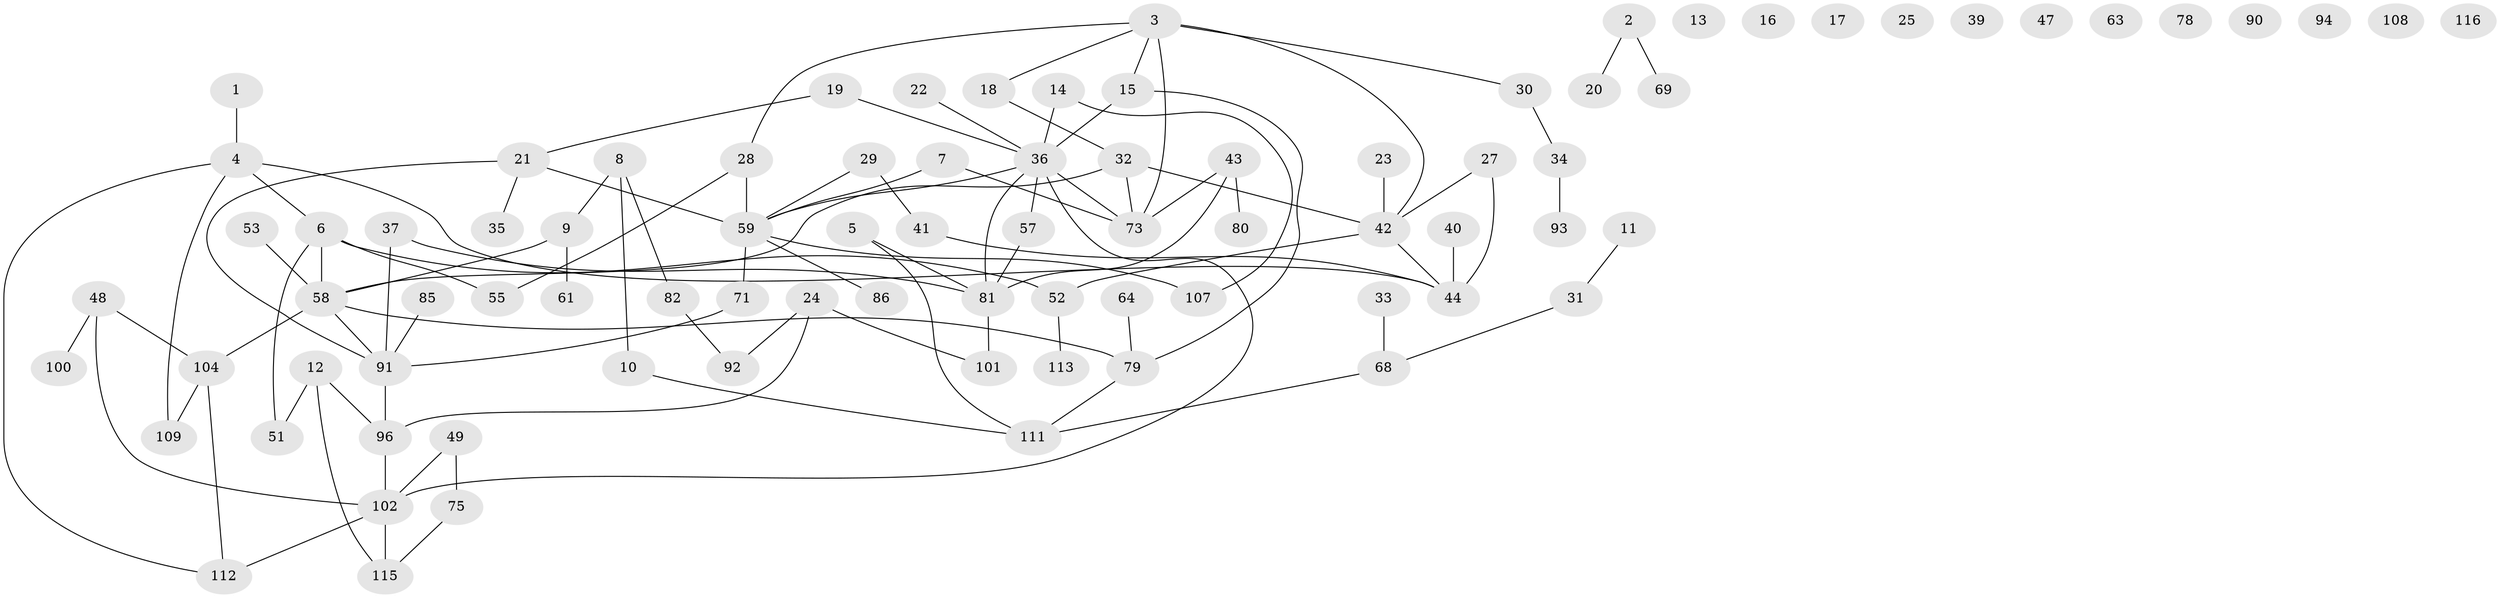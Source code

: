 // original degree distribution, {1: 0.19834710743801653, 2: 0.33884297520661155, 4: 0.10743801652892562, 5: 0.04132231404958678, 3: 0.19008264462809918, 0: 0.09090909090909091, 8: 0.008264462809917356, 7: 0.01652892561983471, 6: 0.008264462809917356}
// Generated by graph-tools (version 1.1) at 2025/41/03/06/25 10:41:19]
// undirected, 85 vertices, 101 edges
graph export_dot {
graph [start="1"]
  node [color=gray90,style=filled];
  1;
  2;
  3 [super="+120"];
  4 [super="+67"];
  5 [super="+46"];
  6 [super="+84"];
  7;
  8 [super="+26"];
  9;
  10 [super="+121"];
  11;
  12 [super="+105"];
  13;
  14 [super="+65"];
  15;
  16;
  17 [super="+56"];
  18;
  19;
  20 [super="+60"];
  21 [super="+66"];
  22;
  23;
  24;
  25;
  27 [super="+62"];
  28 [super="+72"];
  29;
  30 [super="+54"];
  31 [super="+50"];
  32 [super="+38"];
  33 [super="+99"];
  34;
  35;
  36 [super="+77"];
  37;
  39;
  40;
  41;
  42 [super="+103"];
  43 [super="+76"];
  44 [super="+45"];
  47;
  48 [super="+98"];
  49;
  51 [super="+97"];
  52;
  53;
  55;
  57;
  58 [super="+89"];
  59 [super="+70"];
  61;
  63;
  64 [super="+83"];
  68 [super="+74"];
  69;
  71;
  73 [super="+119"];
  75 [super="+88"];
  78;
  79 [super="+87"];
  80;
  81 [super="+118"];
  82;
  85;
  86;
  90;
  91 [super="+95"];
  92;
  93 [super="+106"];
  94;
  96;
  100;
  101;
  102 [super="+114"];
  104 [super="+110"];
  107;
  108;
  109;
  111;
  112;
  113;
  115 [super="+117"];
  116;
  1 -- 4;
  2 -- 20;
  2 -- 69;
  3 -- 18;
  3 -- 30;
  3 -- 73;
  3 -- 28;
  3 -- 15;
  3 -- 42;
  4 -- 44;
  4 -- 109;
  4 -- 112;
  4 -- 6;
  5 -- 111;
  5 -- 81;
  6 -- 52;
  6 -- 51;
  6 -- 55;
  6 -- 58;
  7 -- 59;
  7 -- 73;
  8 -- 9;
  8 -- 82;
  8 -- 10;
  9 -- 61;
  9 -- 58;
  10 -- 111;
  11 -- 31;
  12 -- 96;
  12 -- 115;
  12 -- 51;
  14 -- 107;
  14 -- 36 [weight=2];
  15 -- 79;
  15 -- 36;
  18 -- 32;
  19 -- 21;
  19 -- 36;
  21 -- 35;
  21 -- 59;
  21 -- 91;
  22 -- 36;
  23 -- 42;
  24 -- 92;
  24 -- 96;
  24 -- 101;
  27 -- 44;
  27 -- 42;
  28 -- 55;
  28 -- 59 [weight=2];
  29 -- 41;
  29 -- 59;
  30 -- 34;
  31 -- 68;
  32 -- 42;
  32 -- 58;
  32 -- 73;
  33 -- 68;
  34 -- 93;
  36 -- 57;
  36 -- 73;
  36 -- 102;
  36 -- 59;
  36 -- 81;
  37 -- 91;
  37 -- 81;
  40 -- 44;
  41 -- 44;
  42 -- 44;
  42 -- 52;
  43 -- 80;
  43 -- 81;
  43 -- 73;
  48 -- 102;
  48 -- 100;
  48 -- 104;
  49 -- 75;
  49 -- 102;
  52 -- 113;
  53 -- 58;
  57 -- 81;
  58 -- 104;
  58 -- 91;
  58 -- 79;
  59 -- 71;
  59 -- 86;
  59 -- 107;
  64 -- 79;
  68 -- 111;
  71 -- 91;
  75 -- 115;
  79 -- 111;
  81 -- 101;
  82 -- 92;
  85 -- 91;
  91 -- 96;
  96 -- 102;
  102 -- 112;
  102 -- 115 [weight=2];
  104 -- 109;
  104 -- 112;
}

